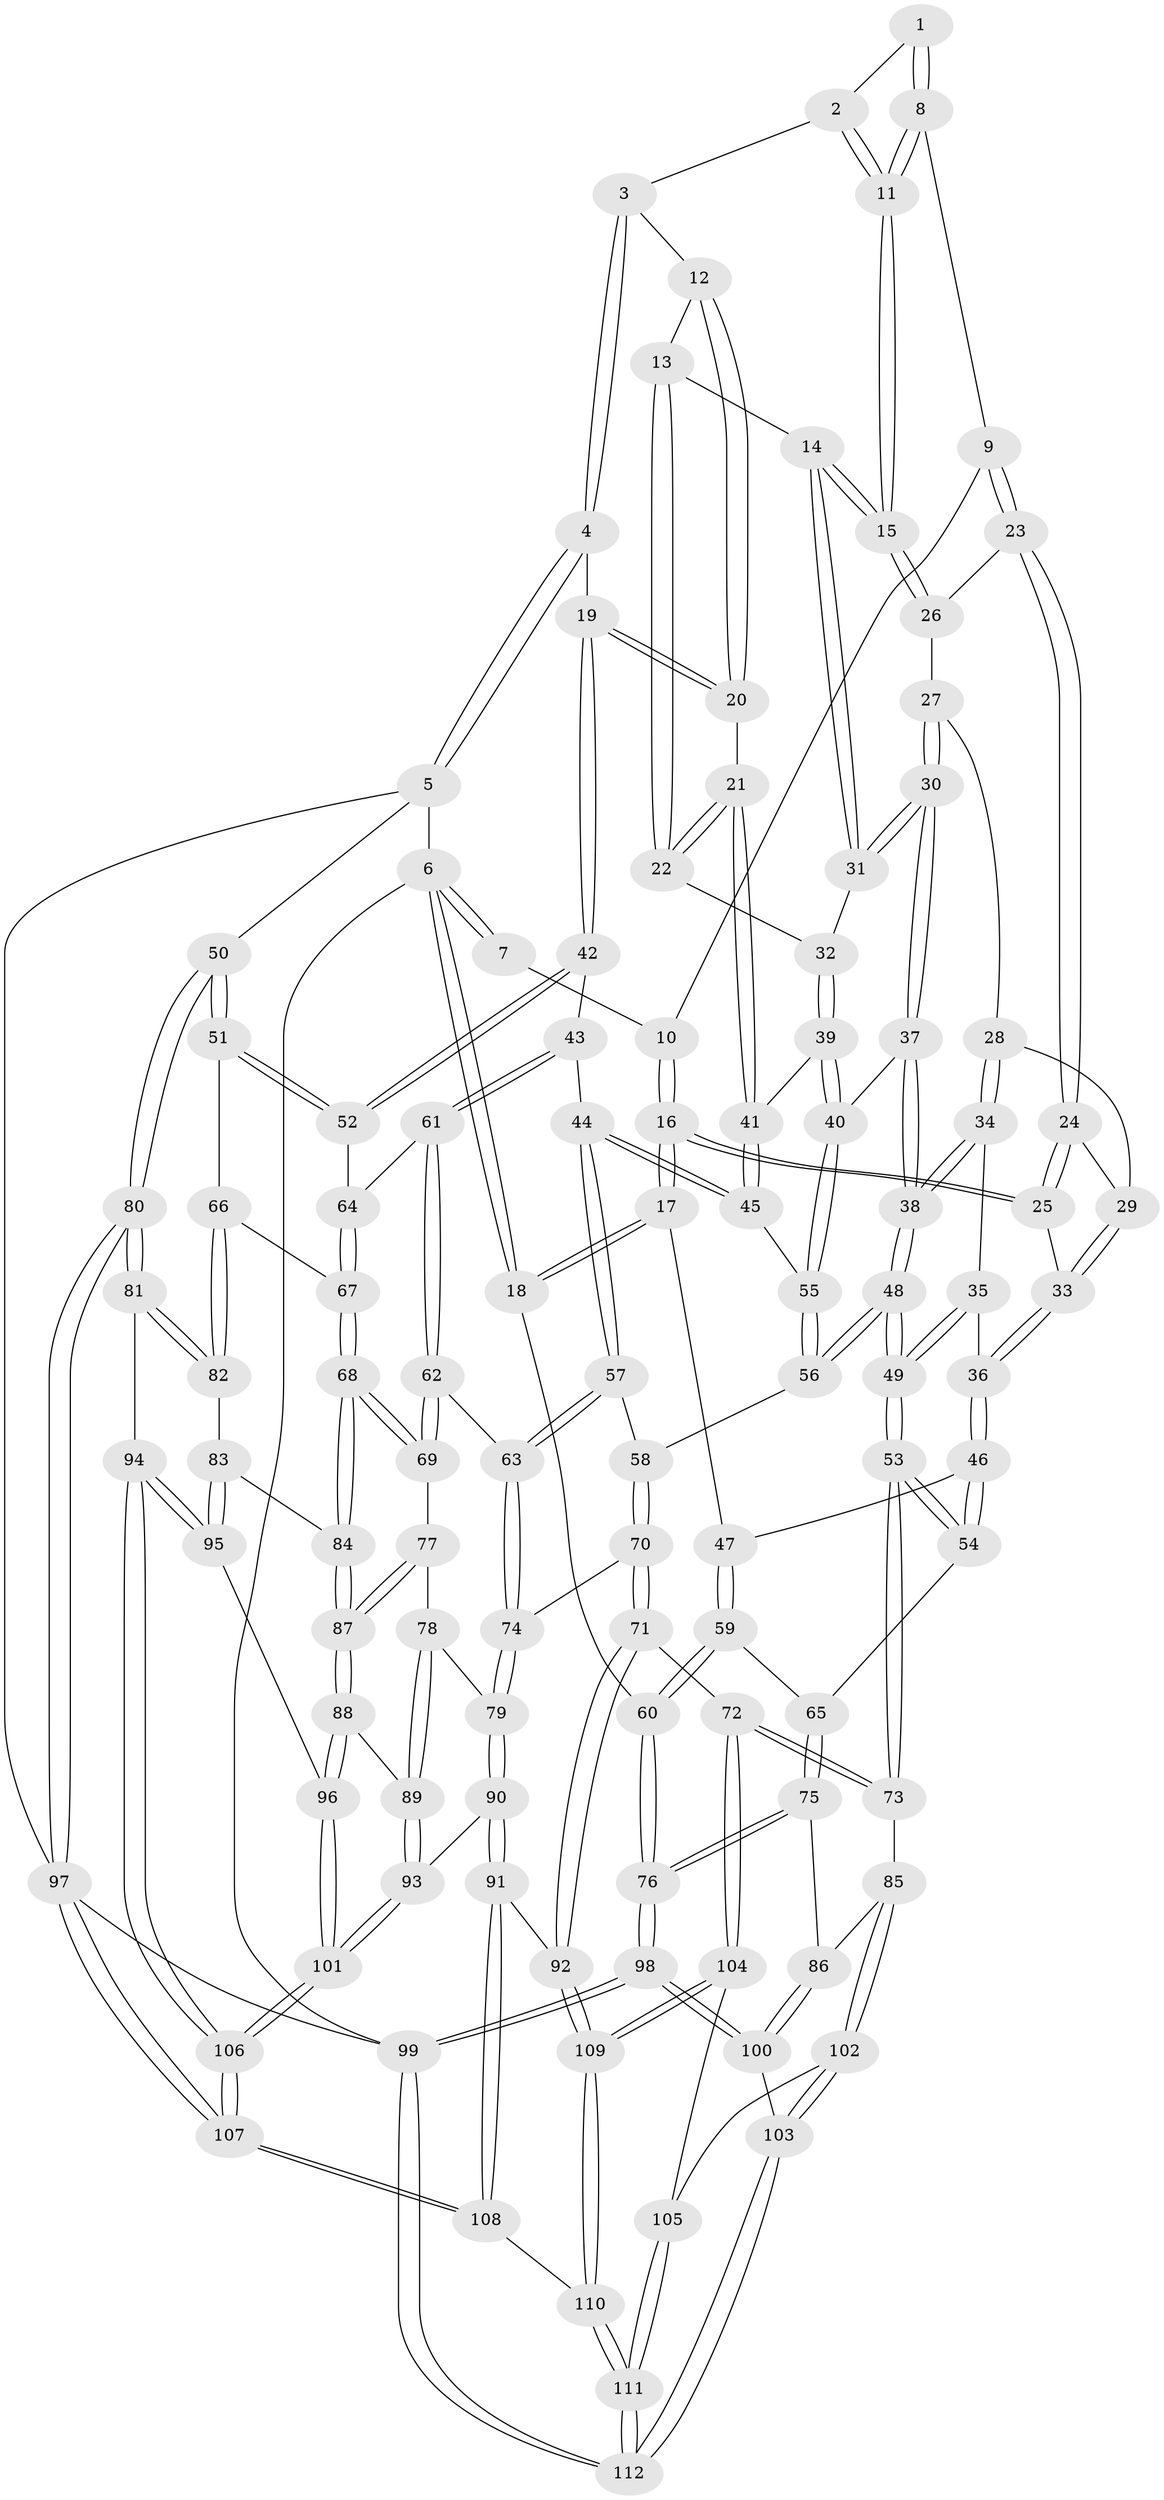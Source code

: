// Generated by graph-tools (version 1.1) at 2025/03/03/09/25 03:03:29]
// undirected, 112 vertices, 277 edges
graph export_dot {
graph [start="1"]
  node [color=gray90,style=filled];
  1 [pos="+0.301881846289169+0"];
  2 [pos="+0.4446096436488258+0"];
  3 [pos="+0.72089913791295+0"];
  4 [pos="+1+0"];
  5 [pos="+1+0"];
  6 [pos="+0+0"];
  7 [pos="+0+0"];
  8 [pos="+0.22265819043903018+0.08089981859720992"];
  9 [pos="+0.2050089721275404+0.10779304763425913"];
  10 [pos="+0.09400288997117728+0.06321262347523865"];
  11 [pos="+0.4326972640426892+0.11544039111024024"];
  12 [pos="+0.6667199089460234+0.03357584140381591"];
  13 [pos="+0.6179110373557779+0.10757438595526977"];
  14 [pos="+0.4445211426598907+0.164332165103607"];
  15 [pos="+0.4364366579383928+0.14602871082081842"];
  16 [pos="+0+0.2504417568267786"];
  17 [pos="+0+0.265083116222265"];
  18 [pos="+0+0.2696365885993162"];
  19 [pos="+0.7847412363923958+0.2814837395596184"];
  20 [pos="+0.7455865317005246+0.2680638896380078"];
  21 [pos="+0.7191148567058809+0.2662374118327314"];
  22 [pos="+0.6545288456084647+0.2502504969089621"];
  23 [pos="+0.20624623910231124+0.11924191822263475"];
  24 [pos="+0.1549744939721677+0.18405722508872455"];
  25 [pos="+0+0.2508872053487772"];
  26 [pos="+0.2541740986825454+0.16236394060640913"];
  27 [pos="+0.25465914737949447+0.2374915387195604"];
  28 [pos="+0.22929806614702697+0.2652555337363534"];
  29 [pos="+0.22548984826338353+0.2650072345815657"];
  30 [pos="+0.4342070142519389+0.2476281174813877"];
  31 [pos="+0.4541064875718351+0.22692684649424877"];
  32 [pos="+0.5189667442666561+0.2587828537525392"];
  33 [pos="+0.12200277427340304+0.31229583725944354"];
  34 [pos="+0.27529323249945864+0.35224603748442285"];
  35 [pos="+0.2008729012389144+0.38720534760012215"];
  36 [pos="+0.17184132954435433+0.38876846523087427"];
  37 [pos="+0.3771635005674523+0.35188958510213003"];
  38 [pos="+0.3489182413536079+0.3736480205037821"];
  39 [pos="+0.5436860209725213+0.35481220365689553"];
  40 [pos="+0.47272528286111865+0.4306834288777495"];
  41 [pos="+0.5850180776387868+0.41145267586203677"];
  42 [pos="+0.8145342155204321+0.3562571983407008"];
  43 [pos="+0.6407821557540948+0.4631287847286793"];
  44 [pos="+0.5985745682597954+0.45562549202605307"];
  45 [pos="+0.5957335596566189+0.45319676547530563"];
  46 [pos="+0.1284407618722517+0.4721022262036559"];
  47 [pos="+0.10214093372262487+0.4664631347951471"];
  48 [pos="+0.3242503874123193+0.5355648921669768"];
  49 [pos="+0.3034868372147868+0.561020153046658"];
  50 [pos="+1+0.4689988766267683"];
  51 [pos="+0.9315526344073183+0.4522859970890566"];
  52 [pos="+0.8570171867662773+0.39979580346701776"];
  53 [pos="+0.27486973751919663+0.6106272036577931"];
  54 [pos="+0.18006400558122948+0.5568517495014973"];
  55 [pos="+0.4880511241325201+0.4690479571856235"];
  56 [pos="+0.4622795997872619+0.5152262708179363"];
  57 [pos="+0.5695000017743955+0.5420011441106407"];
  58 [pos="+0.5103541731663654+0.5714298334479851"];
  59 [pos="+0+0.533986511946204"];
  60 [pos="+0+0.527494472753547"];
  61 [pos="+0.6684478953956465+0.5263698523256178"];
  62 [pos="+0.6567470612223849+0.5855891274573732"];
  63 [pos="+0.6269094514343454+0.5923703598143141"];
  64 [pos="+0.7269447980823676+0.5275031383934241"];
  65 [pos="+0.07440114457770658+0.5897507270194688"];
  66 [pos="+0.896488638090066+0.5070513784633481"];
  67 [pos="+0.7532443113316343+0.6013329342720658"];
  68 [pos="+0.7429150677529319+0.6173934308342991"];
  69 [pos="+0.667490745167211+0.5944482405701602"];
  70 [pos="+0.509700974393082+0.6003175314204663"];
  71 [pos="+0.3910227476170169+0.7507459546786354"];
  72 [pos="+0.38499307226453783+0.7484780995004798"];
  73 [pos="+0.28030695612163636+0.646451984345818"];
  74 [pos="+0.5878034374919383+0.6390544017392538"];
  75 [pos="+0.04787857343142161+0.6720120240339106"];
  76 [pos="+0+0.6570867919632101"];
  77 [pos="+0.6612848208276799+0.6566490434991512"];
  78 [pos="+0.6529322173165716+0.665144741782501"];
  79 [pos="+0.5889532786576811+0.6485566087669251"];
  80 [pos="+1+0.7939849596057454"];
  81 [pos="+0.9677422488269181+0.8031529118293697"];
  82 [pos="+0.8663821017994757+0.6343329832968266"];
  83 [pos="+0.8208827614219323+0.6615005137871959"];
  84 [pos="+0.7503218090442347+0.6496966031470842"];
  85 [pos="+0.1709966300116674+0.7212849342011187"];
  86 [pos="+0.09888974545845115+0.7198896600878344"];
  87 [pos="+0.735248632118725+0.6860594594705703"];
  88 [pos="+0.7333154654337091+0.6987949106884153"];
  89 [pos="+0.6508742980270702+0.7387977568029692"];
  90 [pos="+0.5682473805893871+0.7512154189448524"];
  91 [pos="+0.40883544306643477+0.7623537978762958"];
  92 [pos="+0.39990628505351683+0.7582048759738921"];
  93 [pos="+0.6154382384119177+0.7732988531981906"];
  94 [pos="+0.9039230935169806+0.822747907592461"];
  95 [pos="+0.8335671496379905+0.7809659692213516"];
  96 [pos="+0.786079300565394+0.7696046396973321"];
  97 [pos="+1+1"];
  98 [pos="+0+0.9751835368800688"];
  99 [pos="+0+1"];
  100 [pos="+0+0.8873514582604743"];
  101 [pos="+0.6574540481073522+0.8493777908963653"];
  102 [pos="+0.15340353576154292+0.8865691234992096"];
  103 [pos="+0.13234293774839842+0.9001431460920175"];
  104 [pos="+0.24631661594817109+0.8926214616727015"];
  105 [pos="+0.23301778740654203+0.8945347053609444"];
  106 [pos="+0.6693870812063427+1"];
  107 [pos="+0.659424510443902+1"];
  108 [pos="+0.6548476340291922+1"];
  109 [pos="+0.34864860862423797+1"];
  110 [pos="+0.3969315916884759+1"];
  111 [pos="+0.20561413880383153+1"];
  112 [pos="+0.20183943449491576+1"];
  1 -- 2;
  1 -- 8;
  1 -- 8;
  2 -- 3;
  2 -- 11;
  2 -- 11;
  3 -- 4;
  3 -- 4;
  3 -- 12;
  4 -- 5;
  4 -- 5;
  4 -- 19;
  5 -- 6;
  5 -- 50;
  5 -- 97;
  6 -- 7;
  6 -- 7;
  6 -- 18;
  6 -- 18;
  6 -- 99;
  7 -- 10;
  8 -- 9;
  8 -- 11;
  8 -- 11;
  9 -- 10;
  9 -- 23;
  9 -- 23;
  10 -- 16;
  10 -- 16;
  11 -- 15;
  11 -- 15;
  12 -- 13;
  12 -- 20;
  12 -- 20;
  13 -- 14;
  13 -- 22;
  13 -- 22;
  14 -- 15;
  14 -- 15;
  14 -- 31;
  14 -- 31;
  15 -- 26;
  15 -- 26;
  16 -- 17;
  16 -- 17;
  16 -- 25;
  16 -- 25;
  17 -- 18;
  17 -- 18;
  17 -- 47;
  18 -- 60;
  19 -- 20;
  19 -- 20;
  19 -- 42;
  19 -- 42;
  20 -- 21;
  21 -- 22;
  21 -- 22;
  21 -- 41;
  21 -- 41;
  22 -- 32;
  23 -- 24;
  23 -- 24;
  23 -- 26;
  24 -- 25;
  24 -- 25;
  24 -- 29;
  25 -- 33;
  26 -- 27;
  27 -- 28;
  27 -- 30;
  27 -- 30;
  28 -- 29;
  28 -- 34;
  28 -- 34;
  29 -- 33;
  29 -- 33;
  30 -- 31;
  30 -- 31;
  30 -- 37;
  30 -- 37;
  31 -- 32;
  32 -- 39;
  32 -- 39;
  33 -- 36;
  33 -- 36;
  34 -- 35;
  34 -- 38;
  34 -- 38;
  35 -- 36;
  35 -- 49;
  35 -- 49;
  36 -- 46;
  36 -- 46;
  37 -- 38;
  37 -- 38;
  37 -- 40;
  38 -- 48;
  38 -- 48;
  39 -- 40;
  39 -- 40;
  39 -- 41;
  40 -- 55;
  40 -- 55;
  41 -- 45;
  41 -- 45;
  42 -- 43;
  42 -- 52;
  42 -- 52;
  43 -- 44;
  43 -- 61;
  43 -- 61;
  44 -- 45;
  44 -- 45;
  44 -- 57;
  44 -- 57;
  45 -- 55;
  46 -- 47;
  46 -- 54;
  46 -- 54;
  47 -- 59;
  47 -- 59;
  48 -- 49;
  48 -- 49;
  48 -- 56;
  48 -- 56;
  49 -- 53;
  49 -- 53;
  50 -- 51;
  50 -- 51;
  50 -- 80;
  50 -- 80;
  51 -- 52;
  51 -- 52;
  51 -- 66;
  52 -- 64;
  53 -- 54;
  53 -- 54;
  53 -- 73;
  53 -- 73;
  54 -- 65;
  55 -- 56;
  55 -- 56;
  56 -- 58;
  57 -- 58;
  57 -- 63;
  57 -- 63;
  58 -- 70;
  58 -- 70;
  59 -- 60;
  59 -- 60;
  59 -- 65;
  60 -- 76;
  60 -- 76;
  61 -- 62;
  61 -- 62;
  61 -- 64;
  62 -- 63;
  62 -- 69;
  62 -- 69;
  63 -- 74;
  63 -- 74;
  64 -- 67;
  64 -- 67;
  65 -- 75;
  65 -- 75;
  66 -- 67;
  66 -- 82;
  66 -- 82;
  67 -- 68;
  67 -- 68;
  68 -- 69;
  68 -- 69;
  68 -- 84;
  68 -- 84;
  69 -- 77;
  70 -- 71;
  70 -- 71;
  70 -- 74;
  71 -- 72;
  71 -- 92;
  71 -- 92;
  72 -- 73;
  72 -- 73;
  72 -- 104;
  72 -- 104;
  73 -- 85;
  74 -- 79;
  74 -- 79;
  75 -- 76;
  75 -- 76;
  75 -- 86;
  76 -- 98;
  76 -- 98;
  77 -- 78;
  77 -- 87;
  77 -- 87;
  78 -- 79;
  78 -- 89;
  78 -- 89;
  79 -- 90;
  79 -- 90;
  80 -- 81;
  80 -- 81;
  80 -- 97;
  80 -- 97;
  81 -- 82;
  81 -- 82;
  81 -- 94;
  82 -- 83;
  83 -- 84;
  83 -- 95;
  83 -- 95;
  84 -- 87;
  84 -- 87;
  85 -- 86;
  85 -- 102;
  85 -- 102;
  86 -- 100;
  86 -- 100;
  87 -- 88;
  87 -- 88;
  88 -- 89;
  88 -- 96;
  88 -- 96;
  89 -- 93;
  89 -- 93;
  90 -- 91;
  90 -- 91;
  90 -- 93;
  91 -- 92;
  91 -- 108;
  91 -- 108;
  92 -- 109;
  92 -- 109;
  93 -- 101;
  93 -- 101;
  94 -- 95;
  94 -- 95;
  94 -- 106;
  94 -- 106;
  95 -- 96;
  96 -- 101;
  96 -- 101;
  97 -- 107;
  97 -- 107;
  97 -- 99;
  98 -- 99;
  98 -- 99;
  98 -- 100;
  98 -- 100;
  99 -- 112;
  99 -- 112;
  100 -- 103;
  101 -- 106;
  101 -- 106;
  102 -- 103;
  102 -- 103;
  102 -- 105;
  103 -- 112;
  103 -- 112;
  104 -- 105;
  104 -- 109;
  104 -- 109;
  105 -- 111;
  105 -- 111;
  106 -- 107;
  106 -- 107;
  107 -- 108;
  107 -- 108;
  108 -- 110;
  109 -- 110;
  109 -- 110;
  110 -- 111;
  110 -- 111;
  111 -- 112;
  111 -- 112;
}
